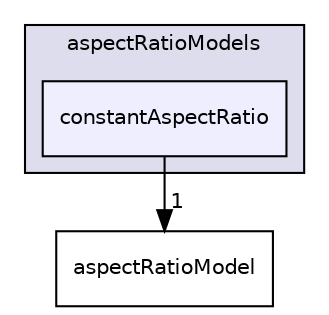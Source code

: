 digraph "constantAspectRatio" {
  bgcolor=transparent;
  compound=true
  node [ fontsize="10", fontname="Helvetica"];
  edge [ labelfontsize="10", labelfontname="Helvetica"];
  subgraph clusterdir_59d90556c1e3b97d9ebc5928eb1b9511 {
    graph [ bgcolor="#ddddee", pencolor="black", label="aspectRatioModels" fontname="Helvetica", fontsize="10", URL="dir_59d90556c1e3b97d9ebc5928eb1b9511.html"]
  dir_50cd43cd9c7867b98d929baddbb33d15 [shape=box, label="constantAspectRatio", style="filled", fillcolor="#eeeeff", pencolor="black", URL="dir_50cd43cd9c7867b98d929baddbb33d15.html"];
  }
  dir_4601ad272827fecfb5af68df5b31db5d [shape=box label="aspectRatioModel" URL="dir_4601ad272827fecfb5af68df5b31db5d.html"];
  dir_50cd43cd9c7867b98d929baddbb33d15->dir_4601ad272827fecfb5af68df5b31db5d [headlabel="1", labeldistance=1.5 headhref="dir_000047_000017.html"];
}
